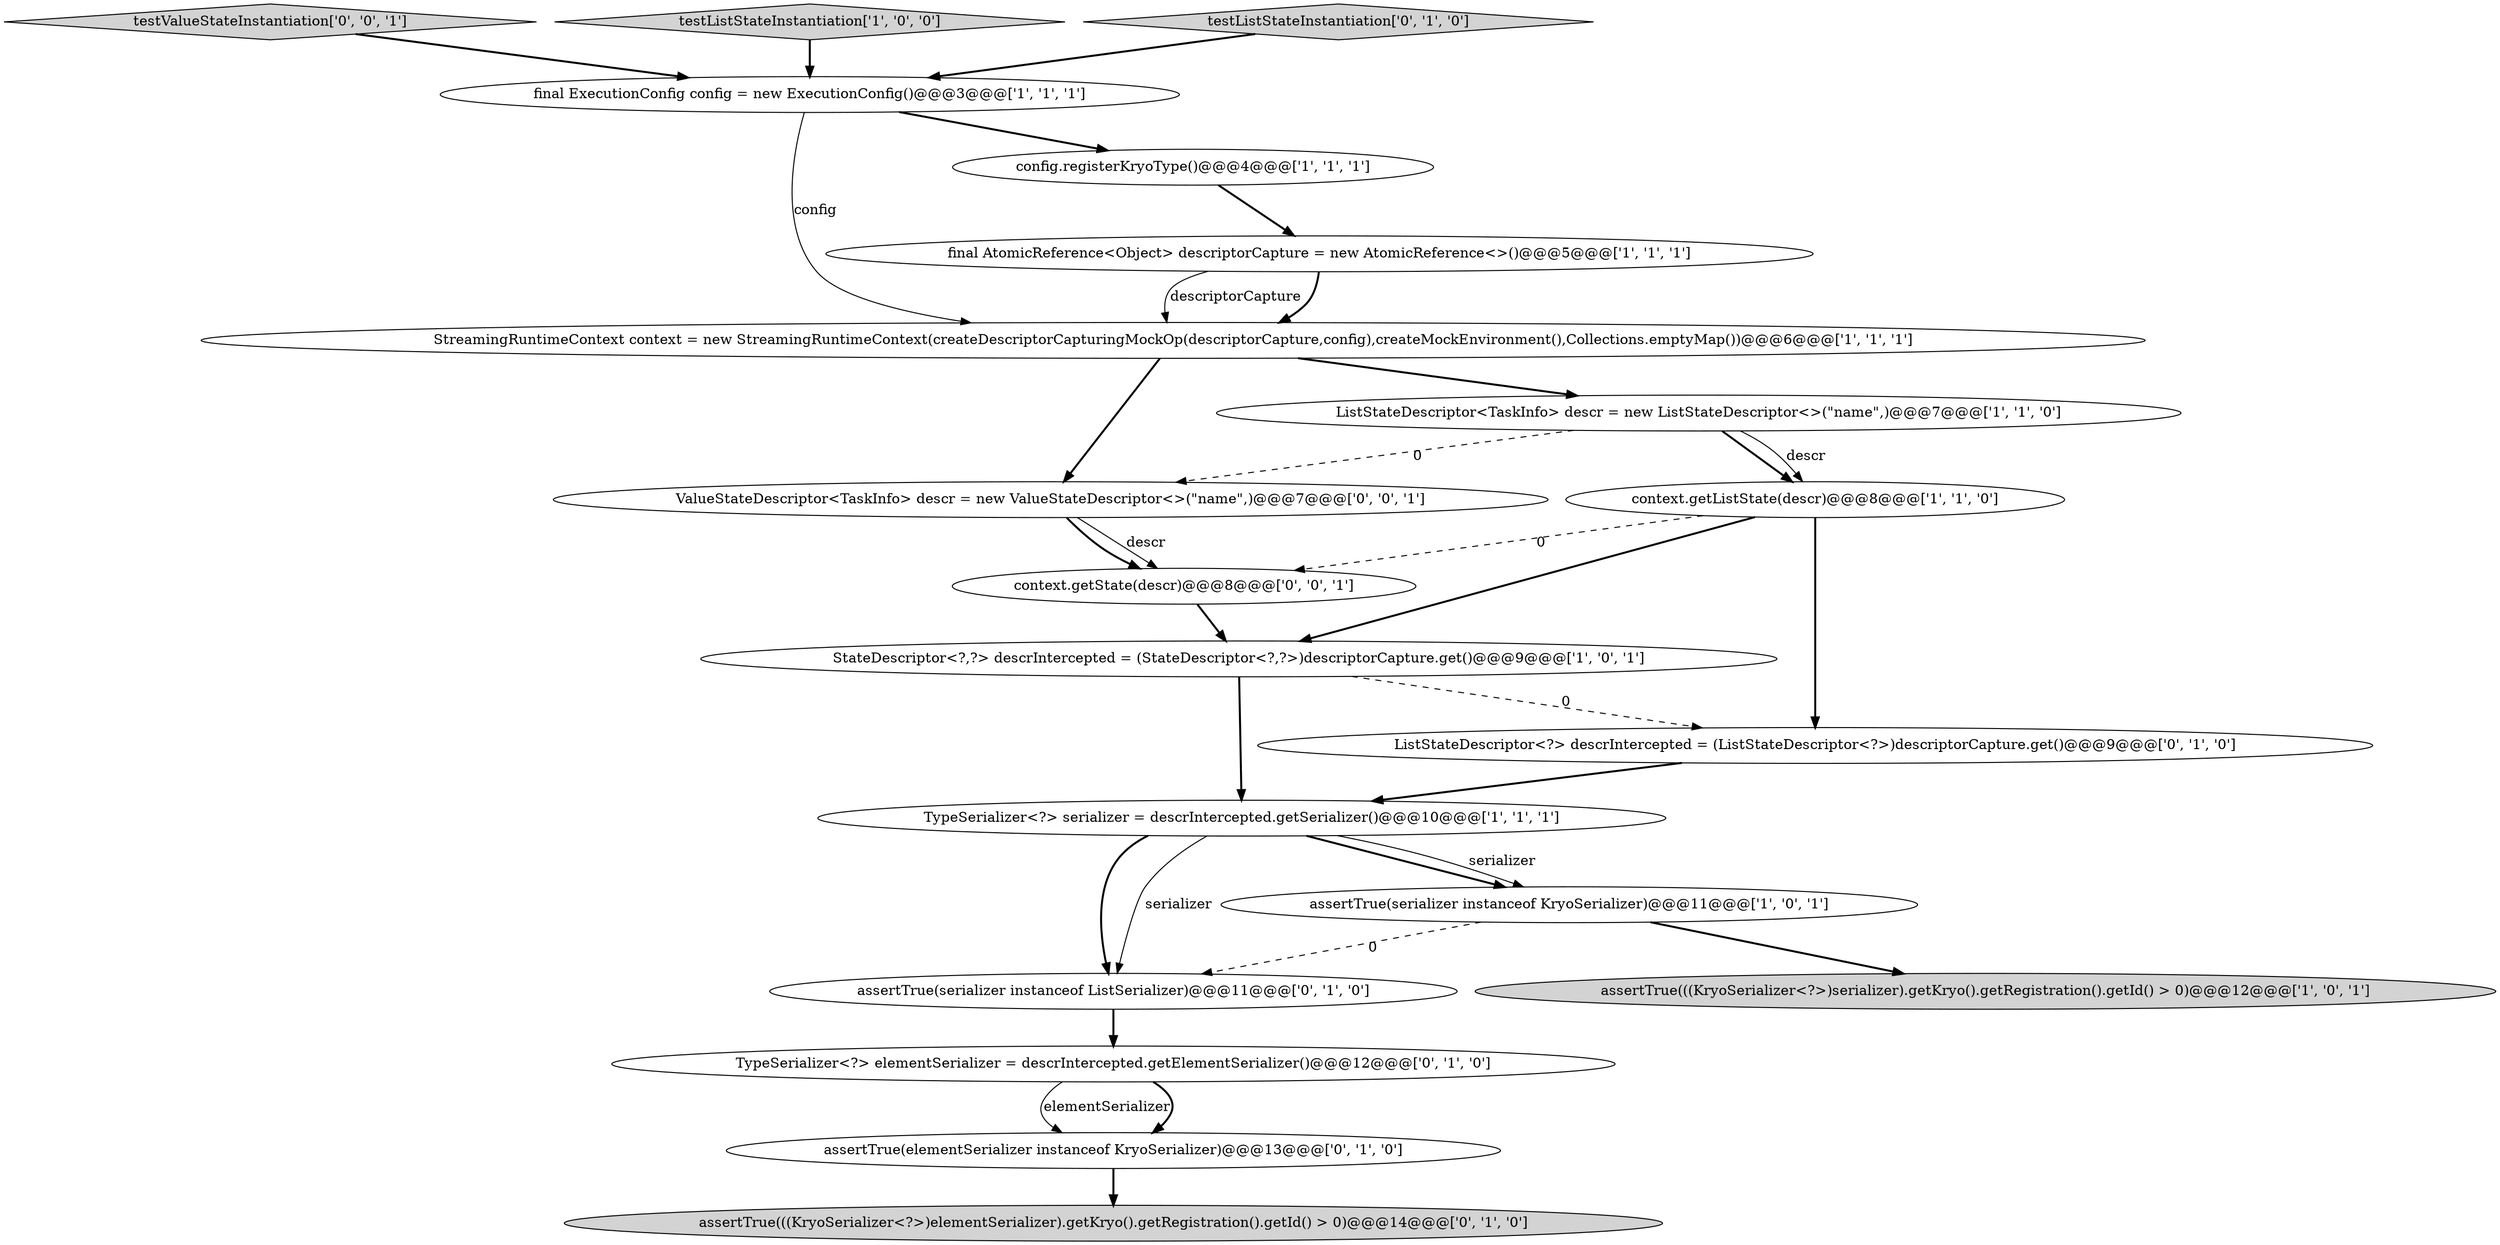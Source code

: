 digraph {
17 [style = filled, label = "testValueStateInstantiation['0', '0', '1']", fillcolor = lightgray, shape = diamond image = "AAA0AAABBB3BBB"];
1 [style = filled, label = "final ExecutionConfig config = new ExecutionConfig()@@@3@@@['1', '1', '1']", fillcolor = white, shape = ellipse image = "AAA0AAABBB1BBB"];
13 [style = filled, label = "assertTrue(serializer instanceof ListSerializer)@@@11@@@['0', '1', '0']", fillcolor = white, shape = ellipse image = "AAA1AAABBB2BBB"];
2 [style = filled, label = "final AtomicReference<Object> descriptorCapture = new AtomicReference<>()@@@5@@@['1', '1', '1']", fillcolor = white, shape = ellipse image = "AAA0AAABBB1BBB"];
11 [style = filled, label = "ListStateDescriptor<?> descrIntercepted = (ListStateDescriptor<?>)descriptorCapture.get()@@@9@@@['0', '1', '0']", fillcolor = white, shape = ellipse image = "AAA1AAABBB2BBB"];
12 [style = filled, label = "assertTrue(((KryoSerializer<?>)elementSerializer).getKryo().getRegistration().getId() > 0)@@@14@@@['0', '1', '0']", fillcolor = lightgray, shape = ellipse image = "AAA1AAABBB2BBB"];
19 [style = filled, label = "ValueStateDescriptor<TaskInfo> descr = new ValueStateDescriptor<>(\"name\",)@@@7@@@['0', '0', '1']", fillcolor = white, shape = ellipse image = "AAA0AAABBB3BBB"];
5 [style = filled, label = "testListStateInstantiation['1', '0', '0']", fillcolor = lightgray, shape = diamond image = "AAA0AAABBB1BBB"];
18 [style = filled, label = "context.getState(descr)@@@8@@@['0', '0', '1']", fillcolor = white, shape = ellipse image = "AAA0AAABBB3BBB"];
15 [style = filled, label = "assertTrue(elementSerializer instanceof KryoSerializer)@@@13@@@['0', '1', '0']", fillcolor = white, shape = ellipse image = "AAA1AAABBB2BBB"];
4 [style = filled, label = "assertTrue(((KryoSerializer<?>)serializer).getKryo().getRegistration().getId() > 0)@@@12@@@['1', '0', '1']", fillcolor = lightgray, shape = ellipse image = "AAA0AAABBB1BBB"];
16 [style = filled, label = "testListStateInstantiation['0', '1', '0']", fillcolor = lightgray, shape = diamond image = "AAA0AAABBB2BBB"];
14 [style = filled, label = "TypeSerializer<?> elementSerializer = descrIntercepted.getElementSerializer()@@@12@@@['0', '1', '0']", fillcolor = white, shape = ellipse image = "AAA0AAABBB2BBB"];
7 [style = filled, label = "StreamingRuntimeContext context = new StreamingRuntimeContext(createDescriptorCapturingMockOp(descriptorCapture,config),createMockEnvironment(),Collections.emptyMap())@@@6@@@['1', '1', '1']", fillcolor = white, shape = ellipse image = "AAA0AAABBB1BBB"];
9 [style = filled, label = "TypeSerializer<?> serializer = descrIntercepted.getSerializer()@@@10@@@['1', '1', '1']", fillcolor = white, shape = ellipse image = "AAA0AAABBB1BBB"];
3 [style = filled, label = "ListStateDescriptor<TaskInfo> descr = new ListStateDescriptor<>(\"name\",)@@@7@@@['1', '1', '0']", fillcolor = white, shape = ellipse image = "AAA0AAABBB1BBB"];
8 [style = filled, label = "StateDescriptor<?,?> descrIntercepted = (StateDescriptor<?,?>)descriptorCapture.get()@@@9@@@['1', '0', '1']", fillcolor = white, shape = ellipse image = "AAA0AAABBB1BBB"];
10 [style = filled, label = "context.getListState(descr)@@@8@@@['1', '1', '0']", fillcolor = white, shape = ellipse image = "AAA0AAABBB1BBB"];
0 [style = filled, label = "assertTrue(serializer instanceof KryoSerializer)@@@11@@@['1', '0', '1']", fillcolor = white, shape = ellipse image = "AAA0AAABBB1BBB"];
6 [style = filled, label = "config.registerKryoType()@@@4@@@['1', '1', '1']", fillcolor = white, shape = ellipse image = "AAA0AAABBB1BBB"];
3->19 [style = dashed, label="0"];
3->10 [style = bold, label=""];
8->11 [style = dashed, label="0"];
8->9 [style = bold, label=""];
0->4 [style = bold, label=""];
10->18 [style = dashed, label="0"];
2->7 [style = bold, label=""];
15->12 [style = bold, label=""];
5->1 [style = bold, label=""];
9->13 [style = bold, label=""];
10->8 [style = bold, label=""];
9->13 [style = solid, label="serializer"];
3->10 [style = solid, label="descr"];
11->9 [style = bold, label=""];
10->11 [style = bold, label=""];
9->0 [style = bold, label=""];
1->6 [style = bold, label=""];
0->13 [style = dashed, label="0"];
6->2 [style = bold, label=""];
7->3 [style = bold, label=""];
9->0 [style = solid, label="serializer"];
1->7 [style = solid, label="config"];
16->1 [style = bold, label=""];
2->7 [style = solid, label="descriptorCapture"];
7->19 [style = bold, label=""];
18->8 [style = bold, label=""];
14->15 [style = solid, label="elementSerializer"];
19->18 [style = solid, label="descr"];
13->14 [style = bold, label=""];
14->15 [style = bold, label=""];
19->18 [style = bold, label=""];
17->1 [style = bold, label=""];
}
